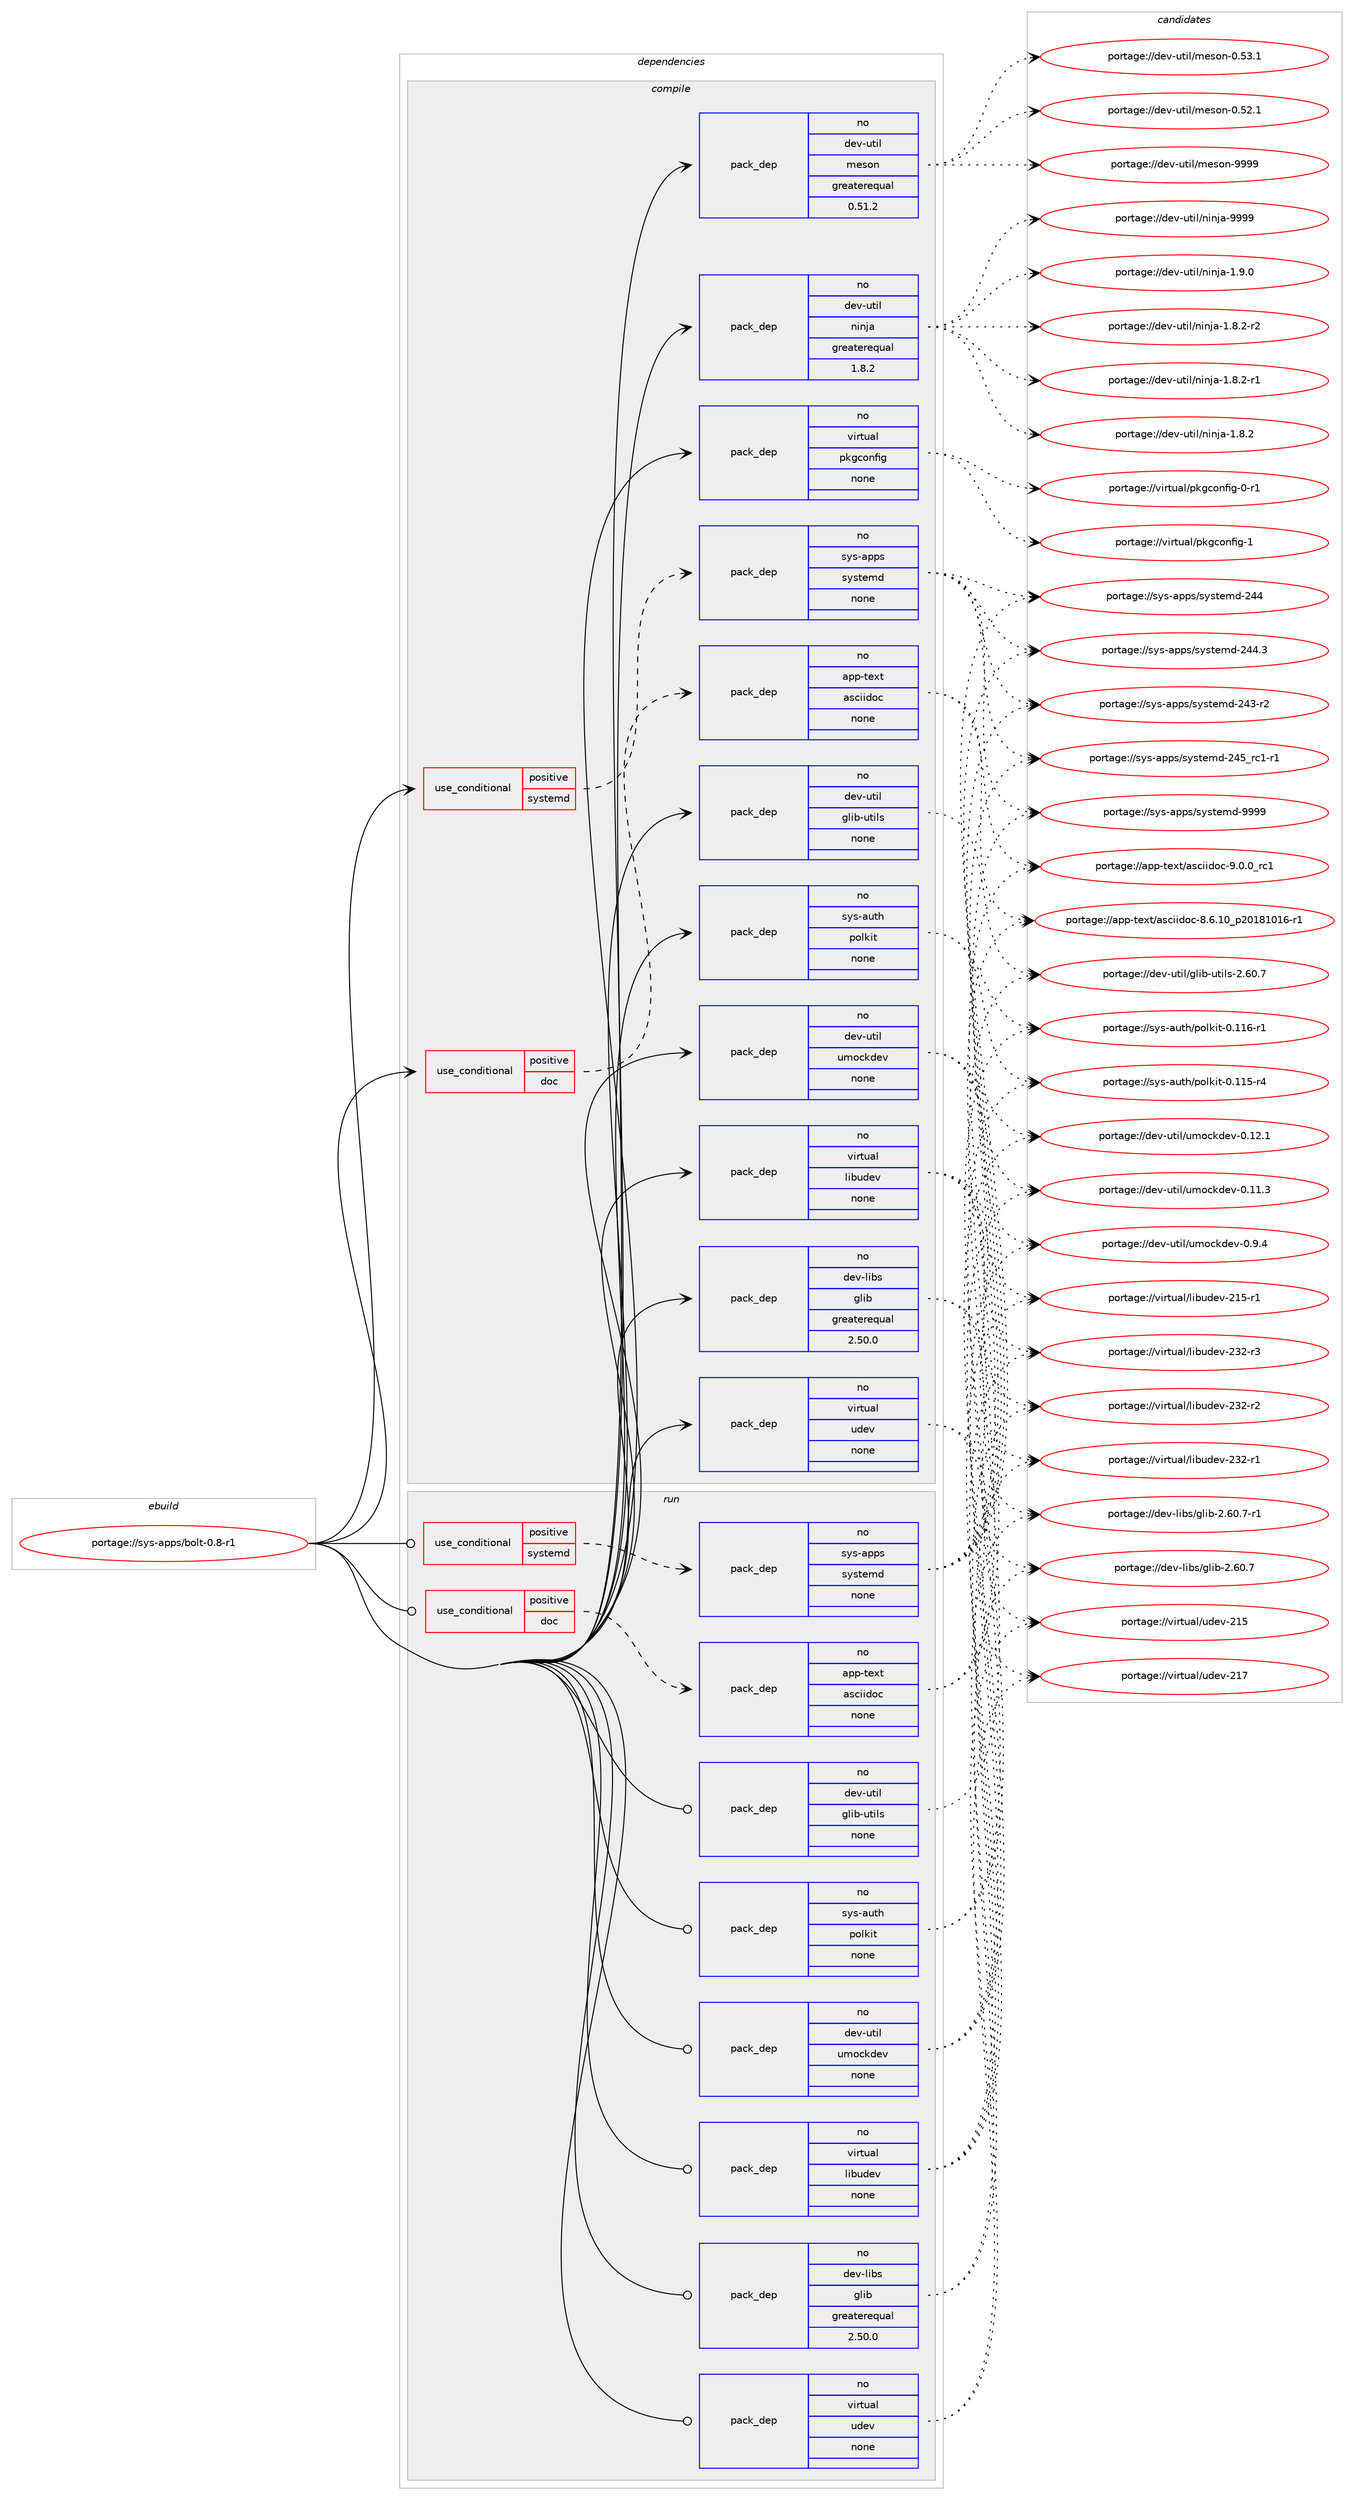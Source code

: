 digraph prolog {

# *************
# Graph options
# *************

newrank=true;
concentrate=true;
compound=true;
graph [rankdir=LR,fontname=Helvetica,fontsize=10,ranksep=1.5];#, ranksep=2.5, nodesep=0.2];
edge  [arrowhead=vee];
node  [fontname=Helvetica,fontsize=10];

# **********
# The ebuild
# **********

subgraph cluster_leftcol {
color=gray;
rank=same;
label=<<i>ebuild</i>>;
id [label="portage://sys-apps/bolt-0.8-r1", color=red, width=4, href="../sys-apps/bolt-0.8-r1.svg"];
}

# ****************
# The dependencies
# ****************

subgraph cluster_midcol {
color=gray;
label=<<i>dependencies</i>>;
subgraph cluster_compile {
fillcolor="#eeeeee";
style=filled;
label=<<i>compile</i>>;
subgraph cond13278 {
dependency60684 [label=<<TABLE BORDER="0" CELLBORDER="1" CELLSPACING="0" CELLPADDING="4"><TR><TD ROWSPAN="3" CELLPADDING="10">use_conditional</TD></TR><TR><TD>positive</TD></TR><TR><TD>doc</TD></TR></TABLE>>, shape=none, color=red];
subgraph pack46105 {
dependency60685 [label=<<TABLE BORDER="0" CELLBORDER="1" CELLSPACING="0" CELLPADDING="4" WIDTH="220"><TR><TD ROWSPAN="6" CELLPADDING="30">pack_dep</TD></TR><TR><TD WIDTH="110">no</TD></TR><TR><TD>app-text</TD></TR><TR><TD>asciidoc</TD></TR><TR><TD>none</TD></TR><TR><TD></TD></TR></TABLE>>, shape=none, color=blue];
}
dependency60684:e -> dependency60685:w [weight=20,style="dashed",arrowhead="vee"];
}
id:e -> dependency60684:w [weight=20,style="solid",arrowhead="vee"];
subgraph cond13279 {
dependency60686 [label=<<TABLE BORDER="0" CELLBORDER="1" CELLSPACING="0" CELLPADDING="4"><TR><TD ROWSPAN="3" CELLPADDING="10">use_conditional</TD></TR><TR><TD>positive</TD></TR><TR><TD>systemd</TD></TR></TABLE>>, shape=none, color=red];
subgraph pack46106 {
dependency60687 [label=<<TABLE BORDER="0" CELLBORDER="1" CELLSPACING="0" CELLPADDING="4" WIDTH="220"><TR><TD ROWSPAN="6" CELLPADDING="30">pack_dep</TD></TR><TR><TD WIDTH="110">no</TD></TR><TR><TD>sys-apps</TD></TR><TR><TD>systemd</TD></TR><TR><TD>none</TD></TR><TR><TD></TD></TR></TABLE>>, shape=none, color=blue];
}
dependency60686:e -> dependency60687:w [weight=20,style="dashed",arrowhead="vee"];
}
id:e -> dependency60686:w [weight=20,style="solid",arrowhead="vee"];
subgraph pack46107 {
dependency60688 [label=<<TABLE BORDER="0" CELLBORDER="1" CELLSPACING="0" CELLPADDING="4" WIDTH="220"><TR><TD ROWSPAN="6" CELLPADDING="30">pack_dep</TD></TR><TR><TD WIDTH="110">no</TD></TR><TR><TD>dev-libs</TD></TR><TR><TD>glib</TD></TR><TR><TD>greaterequal</TD></TR><TR><TD>2.50.0</TD></TR></TABLE>>, shape=none, color=blue];
}
id:e -> dependency60688:w [weight=20,style="solid",arrowhead="vee"];
subgraph pack46108 {
dependency60689 [label=<<TABLE BORDER="0" CELLBORDER="1" CELLSPACING="0" CELLPADDING="4" WIDTH="220"><TR><TD ROWSPAN="6" CELLPADDING="30">pack_dep</TD></TR><TR><TD WIDTH="110">no</TD></TR><TR><TD>dev-util</TD></TR><TR><TD>glib-utils</TD></TR><TR><TD>none</TD></TR><TR><TD></TD></TR></TABLE>>, shape=none, color=blue];
}
id:e -> dependency60689:w [weight=20,style="solid",arrowhead="vee"];
subgraph pack46109 {
dependency60690 [label=<<TABLE BORDER="0" CELLBORDER="1" CELLSPACING="0" CELLPADDING="4" WIDTH="220"><TR><TD ROWSPAN="6" CELLPADDING="30">pack_dep</TD></TR><TR><TD WIDTH="110">no</TD></TR><TR><TD>dev-util</TD></TR><TR><TD>meson</TD></TR><TR><TD>greaterequal</TD></TR><TR><TD>0.51.2</TD></TR></TABLE>>, shape=none, color=blue];
}
id:e -> dependency60690:w [weight=20,style="solid",arrowhead="vee"];
subgraph pack46110 {
dependency60691 [label=<<TABLE BORDER="0" CELLBORDER="1" CELLSPACING="0" CELLPADDING="4" WIDTH="220"><TR><TD ROWSPAN="6" CELLPADDING="30">pack_dep</TD></TR><TR><TD WIDTH="110">no</TD></TR><TR><TD>dev-util</TD></TR><TR><TD>ninja</TD></TR><TR><TD>greaterequal</TD></TR><TR><TD>1.8.2</TD></TR></TABLE>>, shape=none, color=blue];
}
id:e -> dependency60691:w [weight=20,style="solid",arrowhead="vee"];
subgraph pack46111 {
dependency60692 [label=<<TABLE BORDER="0" CELLBORDER="1" CELLSPACING="0" CELLPADDING="4" WIDTH="220"><TR><TD ROWSPAN="6" CELLPADDING="30">pack_dep</TD></TR><TR><TD WIDTH="110">no</TD></TR><TR><TD>dev-util</TD></TR><TR><TD>umockdev</TD></TR><TR><TD>none</TD></TR><TR><TD></TD></TR></TABLE>>, shape=none, color=blue];
}
id:e -> dependency60692:w [weight=20,style="solid",arrowhead="vee"];
subgraph pack46112 {
dependency60693 [label=<<TABLE BORDER="0" CELLBORDER="1" CELLSPACING="0" CELLPADDING="4" WIDTH="220"><TR><TD ROWSPAN="6" CELLPADDING="30">pack_dep</TD></TR><TR><TD WIDTH="110">no</TD></TR><TR><TD>sys-auth</TD></TR><TR><TD>polkit</TD></TR><TR><TD>none</TD></TR><TR><TD></TD></TR></TABLE>>, shape=none, color=blue];
}
id:e -> dependency60693:w [weight=20,style="solid",arrowhead="vee"];
subgraph pack46113 {
dependency60694 [label=<<TABLE BORDER="0" CELLBORDER="1" CELLSPACING="0" CELLPADDING="4" WIDTH="220"><TR><TD ROWSPAN="6" CELLPADDING="30">pack_dep</TD></TR><TR><TD WIDTH="110">no</TD></TR><TR><TD>virtual</TD></TR><TR><TD>libudev</TD></TR><TR><TD>none</TD></TR><TR><TD></TD></TR></TABLE>>, shape=none, color=blue];
}
id:e -> dependency60694:w [weight=20,style="solid",arrowhead="vee"];
subgraph pack46114 {
dependency60695 [label=<<TABLE BORDER="0" CELLBORDER="1" CELLSPACING="0" CELLPADDING="4" WIDTH="220"><TR><TD ROWSPAN="6" CELLPADDING="30">pack_dep</TD></TR><TR><TD WIDTH="110">no</TD></TR><TR><TD>virtual</TD></TR><TR><TD>pkgconfig</TD></TR><TR><TD>none</TD></TR><TR><TD></TD></TR></TABLE>>, shape=none, color=blue];
}
id:e -> dependency60695:w [weight=20,style="solid",arrowhead="vee"];
subgraph pack46115 {
dependency60696 [label=<<TABLE BORDER="0" CELLBORDER="1" CELLSPACING="0" CELLPADDING="4" WIDTH="220"><TR><TD ROWSPAN="6" CELLPADDING="30">pack_dep</TD></TR><TR><TD WIDTH="110">no</TD></TR><TR><TD>virtual</TD></TR><TR><TD>udev</TD></TR><TR><TD>none</TD></TR><TR><TD></TD></TR></TABLE>>, shape=none, color=blue];
}
id:e -> dependency60696:w [weight=20,style="solid",arrowhead="vee"];
}
subgraph cluster_compileandrun {
fillcolor="#eeeeee";
style=filled;
label=<<i>compile and run</i>>;
}
subgraph cluster_run {
fillcolor="#eeeeee";
style=filled;
label=<<i>run</i>>;
subgraph cond13280 {
dependency60697 [label=<<TABLE BORDER="0" CELLBORDER="1" CELLSPACING="0" CELLPADDING="4"><TR><TD ROWSPAN="3" CELLPADDING="10">use_conditional</TD></TR><TR><TD>positive</TD></TR><TR><TD>doc</TD></TR></TABLE>>, shape=none, color=red];
subgraph pack46116 {
dependency60698 [label=<<TABLE BORDER="0" CELLBORDER="1" CELLSPACING="0" CELLPADDING="4" WIDTH="220"><TR><TD ROWSPAN="6" CELLPADDING="30">pack_dep</TD></TR><TR><TD WIDTH="110">no</TD></TR><TR><TD>app-text</TD></TR><TR><TD>asciidoc</TD></TR><TR><TD>none</TD></TR><TR><TD></TD></TR></TABLE>>, shape=none, color=blue];
}
dependency60697:e -> dependency60698:w [weight=20,style="dashed",arrowhead="vee"];
}
id:e -> dependency60697:w [weight=20,style="solid",arrowhead="odot"];
subgraph cond13281 {
dependency60699 [label=<<TABLE BORDER="0" CELLBORDER="1" CELLSPACING="0" CELLPADDING="4"><TR><TD ROWSPAN="3" CELLPADDING="10">use_conditional</TD></TR><TR><TD>positive</TD></TR><TR><TD>systemd</TD></TR></TABLE>>, shape=none, color=red];
subgraph pack46117 {
dependency60700 [label=<<TABLE BORDER="0" CELLBORDER="1" CELLSPACING="0" CELLPADDING="4" WIDTH="220"><TR><TD ROWSPAN="6" CELLPADDING="30">pack_dep</TD></TR><TR><TD WIDTH="110">no</TD></TR><TR><TD>sys-apps</TD></TR><TR><TD>systemd</TD></TR><TR><TD>none</TD></TR><TR><TD></TD></TR></TABLE>>, shape=none, color=blue];
}
dependency60699:e -> dependency60700:w [weight=20,style="dashed",arrowhead="vee"];
}
id:e -> dependency60699:w [weight=20,style="solid",arrowhead="odot"];
subgraph pack46118 {
dependency60701 [label=<<TABLE BORDER="0" CELLBORDER="1" CELLSPACING="0" CELLPADDING="4" WIDTH="220"><TR><TD ROWSPAN="6" CELLPADDING="30">pack_dep</TD></TR><TR><TD WIDTH="110">no</TD></TR><TR><TD>dev-libs</TD></TR><TR><TD>glib</TD></TR><TR><TD>greaterequal</TD></TR><TR><TD>2.50.0</TD></TR></TABLE>>, shape=none, color=blue];
}
id:e -> dependency60701:w [weight=20,style="solid",arrowhead="odot"];
subgraph pack46119 {
dependency60702 [label=<<TABLE BORDER="0" CELLBORDER="1" CELLSPACING="0" CELLPADDING="4" WIDTH="220"><TR><TD ROWSPAN="6" CELLPADDING="30">pack_dep</TD></TR><TR><TD WIDTH="110">no</TD></TR><TR><TD>dev-util</TD></TR><TR><TD>glib-utils</TD></TR><TR><TD>none</TD></TR><TR><TD></TD></TR></TABLE>>, shape=none, color=blue];
}
id:e -> dependency60702:w [weight=20,style="solid",arrowhead="odot"];
subgraph pack46120 {
dependency60703 [label=<<TABLE BORDER="0" CELLBORDER="1" CELLSPACING="0" CELLPADDING="4" WIDTH="220"><TR><TD ROWSPAN="6" CELLPADDING="30">pack_dep</TD></TR><TR><TD WIDTH="110">no</TD></TR><TR><TD>dev-util</TD></TR><TR><TD>umockdev</TD></TR><TR><TD>none</TD></TR><TR><TD></TD></TR></TABLE>>, shape=none, color=blue];
}
id:e -> dependency60703:w [weight=20,style="solid",arrowhead="odot"];
subgraph pack46121 {
dependency60704 [label=<<TABLE BORDER="0" CELLBORDER="1" CELLSPACING="0" CELLPADDING="4" WIDTH="220"><TR><TD ROWSPAN="6" CELLPADDING="30">pack_dep</TD></TR><TR><TD WIDTH="110">no</TD></TR><TR><TD>sys-auth</TD></TR><TR><TD>polkit</TD></TR><TR><TD>none</TD></TR><TR><TD></TD></TR></TABLE>>, shape=none, color=blue];
}
id:e -> dependency60704:w [weight=20,style="solid",arrowhead="odot"];
subgraph pack46122 {
dependency60705 [label=<<TABLE BORDER="0" CELLBORDER="1" CELLSPACING="0" CELLPADDING="4" WIDTH="220"><TR><TD ROWSPAN="6" CELLPADDING="30">pack_dep</TD></TR><TR><TD WIDTH="110">no</TD></TR><TR><TD>virtual</TD></TR><TR><TD>libudev</TD></TR><TR><TD>none</TD></TR><TR><TD></TD></TR></TABLE>>, shape=none, color=blue];
}
id:e -> dependency60705:w [weight=20,style="solid",arrowhead="odot"];
subgraph pack46123 {
dependency60706 [label=<<TABLE BORDER="0" CELLBORDER="1" CELLSPACING="0" CELLPADDING="4" WIDTH="220"><TR><TD ROWSPAN="6" CELLPADDING="30">pack_dep</TD></TR><TR><TD WIDTH="110">no</TD></TR><TR><TD>virtual</TD></TR><TR><TD>udev</TD></TR><TR><TD>none</TD></TR><TR><TD></TD></TR></TABLE>>, shape=none, color=blue];
}
id:e -> dependency60706:w [weight=20,style="solid",arrowhead="odot"];
}
}

# **************
# The candidates
# **************

subgraph cluster_choices {
rank=same;
color=gray;
label=<<i>candidates</i>>;

subgraph choice46105 {
color=black;
nodesep=1;
choice971121124511610112011647971159910510510011199455746484648951149949 [label="portage://app-text/asciidoc-9.0.0_rc1", color=red, width=4,href="../app-text/asciidoc-9.0.0_rc1.svg"];
choice971121124511610112011647971159910510510011199455646544649489511250484956494849544511449 [label="portage://app-text/asciidoc-8.6.10_p20181016-r1", color=red, width=4,href="../app-text/asciidoc-8.6.10_p20181016-r1.svg"];
dependency60685:e -> choice971121124511610112011647971159910510510011199455746484648951149949:w [style=dotted,weight="100"];
dependency60685:e -> choice971121124511610112011647971159910510510011199455646544649489511250484956494849544511449:w [style=dotted,weight="100"];
}
subgraph choice46106 {
color=black;
nodesep=1;
choice1151211154597112112115471151211151161011091004557575757 [label="portage://sys-apps/systemd-9999", color=red, width=4,href="../sys-apps/systemd-9999.svg"];
choice115121115459711211211547115121115116101109100455052539511499494511449 [label="portage://sys-apps/systemd-245_rc1-r1", color=red, width=4,href="../sys-apps/systemd-245_rc1-r1.svg"];
choice115121115459711211211547115121115116101109100455052524651 [label="portage://sys-apps/systemd-244.3", color=red, width=4,href="../sys-apps/systemd-244.3.svg"];
choice11512111545971121121154711512111511610110910045505252 [label="portage://sys-apps/systemd-244", color=red, width=4,href="../sys-apps/systemd-244.svg"];
choice115121115459711211211547115121115116101109100455052514511450 [label="portage://sys-apps/systemd-243-r2", color=red, width=4,href="../sys-apps/systemd-243-r2.svg"];
dependency60687:e -> choice1151211154597112112115471151211151161011091004557575757:w [style=dotted,weight="100"];
dependency60687:e -> choice115121115459711211211547115121115116101109100455052539511499494511449:w [style=dotted,weight="100"];
dependency60687:e -> choice115121115459711211211547115121115116101109100455052524651:w [style=dotted,weight="100"];
dependency60687:e -> choice11512111545971121121154711512111511610110910045505252:w [style=dotted,weight="100"];
dependency60687:e -> choice115121115459711211211547115121115116101109100455052514511450:w [style=dotted,weight="100"];
}
subgraph choice46107 {
color=black;
nodesep=1;
choice10010111845108105981154710310810598455046544846554511449 [label="portage://dev-libs/glib-2.60.7-r1", color=red, width=4,href="../dev-libs/glib-2.60.7-r1.svg"];
choice1001011184510810598115471031081059845504654484655 [label="portage://dev-libs/glib-2.60.7", color=red, width=4,href="../dev-libs/glib-2.60.7.svg"];
dependency60688:e -> choice10010111845108105981154710310810598455046544846554511449:w [style=dotted,weight="100"];
dependency60688:e -> choice1001011184510810598115471031081059845504654484655:w [style=dotted,weight="100"];
}
subgraph choice46108 {
color=black;
nodesep=1;
choice1001011184511711610510847103108105984511711610510811545504654484655 [label="portage://dev-util/glib-utils-2.60.7", color=red, width=4,href="../dev-util/glib-utils-2.60.7.svg"];
dependency60689:e -> choice1001011184511711610510847103108105984511711610510811545504654484655:w [style=dotted,weight="100"];
}
subgraph choice46109 {
color=black;
nodesep=1;
choice10010111845117116105108471091011151111104557575757 [label="portage://dev-util/meson-9999", color=red, width=4,href="../dev-util/meson-9999.svg"];
choice100101118451171161051084710910111511111045484653514649 [label="portage://dev-util/meson-0.53.1", color=red, width=4,href="../dev-util/meson-0.53.1.svg"];
choice100101118451171161051084710910111511111045484653504649 [label="portage://dev-util/meson-0.52.1", color=red, width=4,href="../dev-util/meson-0.52.1.svg"];
dependency60690:e -> choice10010111845117116105108471091011151111104557575757:w [style=dotted,weight="100"];
dependency60690:e -> choice100101118451171161051084710910111511111045484653514649:w [style=dotted,weight="100"];
dependency60690:e -> choice100101118451171161051084710910111511111045484653504649:w [style=dotted,weight="100"];
}
subgraph choice46110 {
color=black;
nodesep=1;
choice1001011184511711610510847110105110106974557575757 [label="portage://dev-util/ninja-9999", color=red, width=4,href="../dev-util/ninja-9999.svg"];
choice100101118451171161051084711010511010697454946574648 [label="portage://dev-util/ninja-1.9.0", color=red, width=4,href="../dev-util/ninja-1.9.0.svg"];
choice1001011184511711610510847110105110106974549465646504511450 [label="portage://dev-util/ninja-1.8.2-r2", color=red, width=4,href="../dev-util/ninja-1.8.2-r2.svg"];
choice1001011184511711610510847110105110106974549465646504511449 [label="portage://dev-util/ninja-1.8.2-r1", color=red, width=4,href="../dev-util/ninja-1.8.2-r1.svg"];
choice100101118451171161051084711010511010697454946564650 [label="portage://dev-util/ninja-1.8.2", color=red, width=4,href="../dev-util/ninja-1.8.2.svg"];
dependency60691:e -> choice1001011184511711610510847110105110106974557575757:w [style=dotted,weight="100"];
dependency60691:e -> choice100101118451171161051084711010511010697454946574648:w [style=dotted,weight="100"];
dependency60691:e -> choice1001011184511711610510847110105110106974549465646504511450:w [style=dotted,weight="100"];
dependency60691:e -> choice1001011184511711610510847110105110106974549465646504511449:w [style=dotted,weight="100"];
dependency60691:e -> choice100101118451171161051084711010511010697454946564650:w [style=dotted,weight="100"];
}
subgraph choice46111 {
color=black;
nodesep=1;
choice100101118451171161051084711710911199107100101118454846574652 [label="portage://dev-util/umockdev-0.9.4", color=red, width=4,href="../dev-util/umockdev-0.9.4.svg"];
choice10010111845117116105108471171091119910710010111845484649504649 [label="portage://dev-util/umockdev-0.12.1", color=red, width=4,href="../dev-util/umockdev-0.12.1.svg"];
choice10010111845117116105108471171091119910710010111845484649494651 [label="portage://dev-util/umockdev-0.11.3", color=red, width=4,href="../dev-util/umockdev-0.11.3.svg"];
dependency60692:e -> choice100101118451171161051084711710911199107100101118454846574652:w [style=dotted,weight="100"];
dependency60692:e -> choice10010111845117116105108471171091119910710010111845484649504649:w [style=dotted,weight="100"];
dependency60692:e -> choice10010111845117116105108471171091119910710010111845484649494651:w [style=dotted,weight="100"];
}
subgraph choice46112 {
color=black;
nodesep=1;
choice1151211154597117116104471121111081071051164548464949544511449 [label="portage://sys-auth/polkit-0.116-r1", color=red, width=4,href="../sys-auth/polkit-0.116-r1.svg"];
choice1151211154597117116104471121111081071051164548464949534511452 [label="portage://sys-auth/polkit-0.115-r4", color=red, width=4,href="../sys-auth/polkit-0.115-r4.svg"];
dependency60693:e -> choice1151211154597117116104471121111081071051164548464949544511449:w [style=dotted,weight="100"];
dependency60693:e -> choice1151211154597117116104471121111081071051164548464949534511452:w [style=dotted,weight="100"];
}
subgraph choice46113 {
color=black;
nodesep=1;
choice118105114116117971084710810598117100101118455051504511451 [label="portage://virtual/libudev-232-r3", color=red, width=4,href="../virtual/libudev-232-r3.svg"];
choice118105114116117971084710810598117100101118455051504511450 [label="portage://virtual/libudev-232-r2", color=red, width=4,href="../virtual/libudev-232-r2.svg"];
choice118105114116117971084710810598117100101118455051504511449 [label="portage://virtual/libudev-232-r1", color=red, width=4,href="../virtual/libudev-232-r1.svg"];
choice118105114116117971084710810598117100101118455049534511449 [label="portage://virtual/libudev-215-r1", color=red, width=4,href="../virtual/libudev-215-r1.svg"];
dependency60694:e -> choice118105114116117971084710810598117100101118455051504511451:w [style=dotted,weight="100"];
dependency60694:e -> choice118105114116117971084710810598117100101118455051504511450:w [style=dotted,weight="100"];
dependency60694:e -> choice118105114116117971084710810598117100101118455051504511449:w [style=dotted,weight="100"];
dependency60694:e -> choice118105114116117971084710810598117100101118455049534511449:w [style=dotted,weight="100"];
}
subgraph choice46114 {
color=black;
nodesep=1;
choice1181051141161179710847112107103991111101021051034549 [label="portage://virtual/pkgconfig-1", color=red, width=4,href="../virtual/pkgconfig-1.svg"];
choice11810511411611797108471121071039911111010210510345484511449 [label="portage://virtual/pkgconfig-0-r1", color=red, width=4,href="../virtual/pkgconfig-0-r1.svg"];
dependency60695:e -> choice1181051141161179710847112107103991111101021051034549:w [style=dotted,weight="100"];
dependency60695:e -> choice11810511411611797108471121071039911111010210510345484511449:w [style=dotted,weight="100"];
}
subgraph choice46115 {
color=black;
nodesep=1;
choice118105114116117971084711710010111845504955 [label="portage://virtual/udev-217", color=red, width=4,href="../virtual/udev-217.svg"];
choice118105114116117971084711710010111845504953 [label="portage://virtual/udev-215", color=red, width=4,href="../virtual/udev-215.svg"];
dependency60696:e -> choice118105114116117971084711710010111845504955:w [style=dotted,weight="100"];
dependency60696:e -> choice118105114116117971084711710010111845504953:w [style=dotted,weight="100"];
}
subgraph choice46116 {
color=black;
nodesep=1;
choice971121124511610112011647971159910510510011199455746484648951149949 [label="portage://app-text/asciidoc-9.0.0_rc1", color=red, width=4,href="../app-text/asciidoc-9.0.0_rc1.svg"];
choice971121124511610112011647971159910510510011199455646544649489511250484956494849544511449 [label="portage://app-text/asciidoc-8.6.10_p20181016-r1", color=red, width=4,href="../app-text/asciidoc-8.6.10_p20181016-r1.svg"];
dependency60698:e -> choice971121124511610112011647971159910510510011199455746484648951149949:w [style=dotted,weight="100"];
dependency60698:e -> choice971121124511610112011647971159910510510011199455646544649489511250484956494849544511449:w [style=dotted,weight="100"];
}
subgraph choice46117 {
color=black;
nodesep=1;
choice1151211154597112112115471151211151161011091004557575757 [label="portage://sys-apps/systemd-9999", color=red, width=4,href="../sys-apps/systemd-9999.svg"];
choice115121115459711211211547115121115116101109100455052539511499494511449 [label="portage://sys-apps/systemd-245_rc1-r1", color=red, width=4,href="../sys-apps/systemd-245_rc1-r1.svg"];
choice115121115459711211211547115121115116101109100455052524651 [label="portage://sys-apps/systemd-244.3", color=red, width=4,href="../sys-apps/systemd-244.3.svg"];
choice11512111545971121121154711512111511610110910045505252 [label="portage://sys-apps/systemd-244", color=red, width=4,href="../sys-apps/systemd-244.svg"];
choice115121115459711211211547115121115116101109100455052514511450 [label="portage://sys-apps/systemd-243-r2", color=red, width=4,href="../sys-apps/systemd-243-r2.svg"];
dependency60700:e -> choice1151211154597112112115471151211151161011091004557575757:w [style=dotted,weight="100"];
dependency60700:e -> choice115121115459711211211547115121115116101109100455052539511499494511449:w [style=dotted,weight="100"];
dependency60700:e -> choice115121115459711211211547115121115116101109100455052524651:w [style=dotted,weight="100"];
dependency60700:e -> choice11512111545971121121154711512111511610110910045505252:w [style=dotted,weight="100"];
dependency60700:e -> choice115121115459711211211547115121115116101109100455052514511450:w [style=dotted,weight="100"];
}
subgraph choice46118 {
color=black;
nodesep=1;
choice10010111845108105981154710310810598455046544846554511449 [label="portage://dev-libs/glib-2.60.7-r1", color=red, width=4,href="../dev-libs/glib-2.60.7-r1.svg"];
choice1001011184510810598115471031081059845504654484655 [label="portage://dev-libs/glib-2.60.7", color=red, width=4,href="../dev-libs/glib-2.60.7.svg"];
dependency60701:e -> choice10010111845108105981154710310810598455046544846554511449:w [style=dotted,weight="100"];
dependency60701:e -> choice1001011184510810598115471031081059845504654484655:w [style=dotted,weight="100"];
}
subgraph choice46119 {
color=black;
nodesep=1;
choice1001011184511711610510847103108105984511711610510811545504654484655 [label="portage://dev-util/glib-utils-2.60.7", color=red, width=4,href="../dev-util/glib-utils-2.60.7.svg"];
dependency60702:e -> choice1001011184511711610510847103108105984511711610510811545504654484655:w [style=dotted,weight="100"];
}
subgraph choice46120 {
color=black;
nodesep=1;
choice100101118451171161051084711710911199107100101118454846574652 [label="portage://dev-util/umockdev-0.9.4", color=red, width=4,href="../dev-util/umockdev-0.9.4.svg"];
choice10010111845117116105108471171091119910710010111845484649504649 [label="portage://dev-util/umockdev-0.12.1", color=red, width=4,href="../dev-util/umockdev-0.12.1.svg"];
choice10010111845117116105108471171091119910710010111845484649494651 [label="portage://dev-util/umockdev-0.11.3", color=red, width=4,href="../dev-util/umockdev-0.11.3.svg"];
dependency60703:e -> choice100101118451171161051084711710911199107100101118454846574652:w [style=dotted,weight="100"];
dependency60703:e -> choice10010111845117116105108471171091119910710010111845484649504649:w [style=dotted,weight="100"];
dependency60703:e -> choice10010111845117116105108471171091119910710010111845484649494651:w [style=dotted,weight="100"];
}
subgraph choice46121 {
color=black;
nodesep=1;
choice1151211154597117116104471121111081071051164548464949544511449 [label="portage://sys-auth/polkit-0.116-r1", color=red, width=4,href="../sys-auth/polkit-0.116-r1.svg"];
choice1151211154597117116104471121111081071051164548464949534511452 [label="portage://sys-auth/polkit-0.115-r4", color=red, width=4,href="../sys-auth/polkit-0.115-r4.svg"];
dependency60704:e -> choice1151211154597117116104471121111081071051164548464949544511449:w [style=dotted,weight="100"];
dependency60704:e -> choice1151211154597117116104471121111081071051164548464949534511452:w [style=dotted,weight="100"];
}
subgraph choice46122 {
color=black;
nodesep=1;
choice118105114116117971084710810598117100101118455051504511451 [label="portage://virtual/libudev-232-r3", color=red, width=4,href="../virtual/libudev-232-r3.svg"];
choice118105114116117971084710810598117100101118455051504511450 [label="portage://virtual/libudev-232-r2", color=red, width=4,href="../virtual/libudev-232-r2.svg"];
choice118105114116117971084710810598117100101118455051504511449 [label="portage://virtual/libudev-232-r1", color=red, width=4,href="../virtual/libudev-232-r1.svg"];
choice118105114116117971084710810598117100101118455049534511449 [label="portage://virtual/libudev-215-r1", color=red, width=4,href="../virtual/libudev-215-r1.svg"];
dependency60705:e -> choice118105114116117971084710810598117100101118455051504511451:w [style=dotted,weight="100"];
dependency60705:e -> choice118105114116117971084710810598117100101118455051504511450:w [style=dotted,weight="100"];
dependency60705:e -> choice118105114116117971084710810598117100101118455051504511449:w [style=dotted,weight="100"];
dependency60705:e -> choice118105114116117971084710810598117100101118455049534511449:w [style=dotted,weight="100"];
}
subgraph choice46123 {
color=black;
nodesep=1;
choice118105114116117971084711710010111845504955 [label="portage://virtual/udev-217", color=red, width=4,href="../virtual/udev-217.svg"];
choice118105114116117971084711710010111845504953 [label="portage://virtual/udev-215", color=red, width=4,href="../virtual/udev-215.svg"];
dependency60706:e -> choice118105114116117971084711710010111845504955:w [style=dotted,weight="100"];
dependency60706:e -> choice118105114116117971084711710010111845504953:w [style=dotted,weight="100"];
}
}

}
